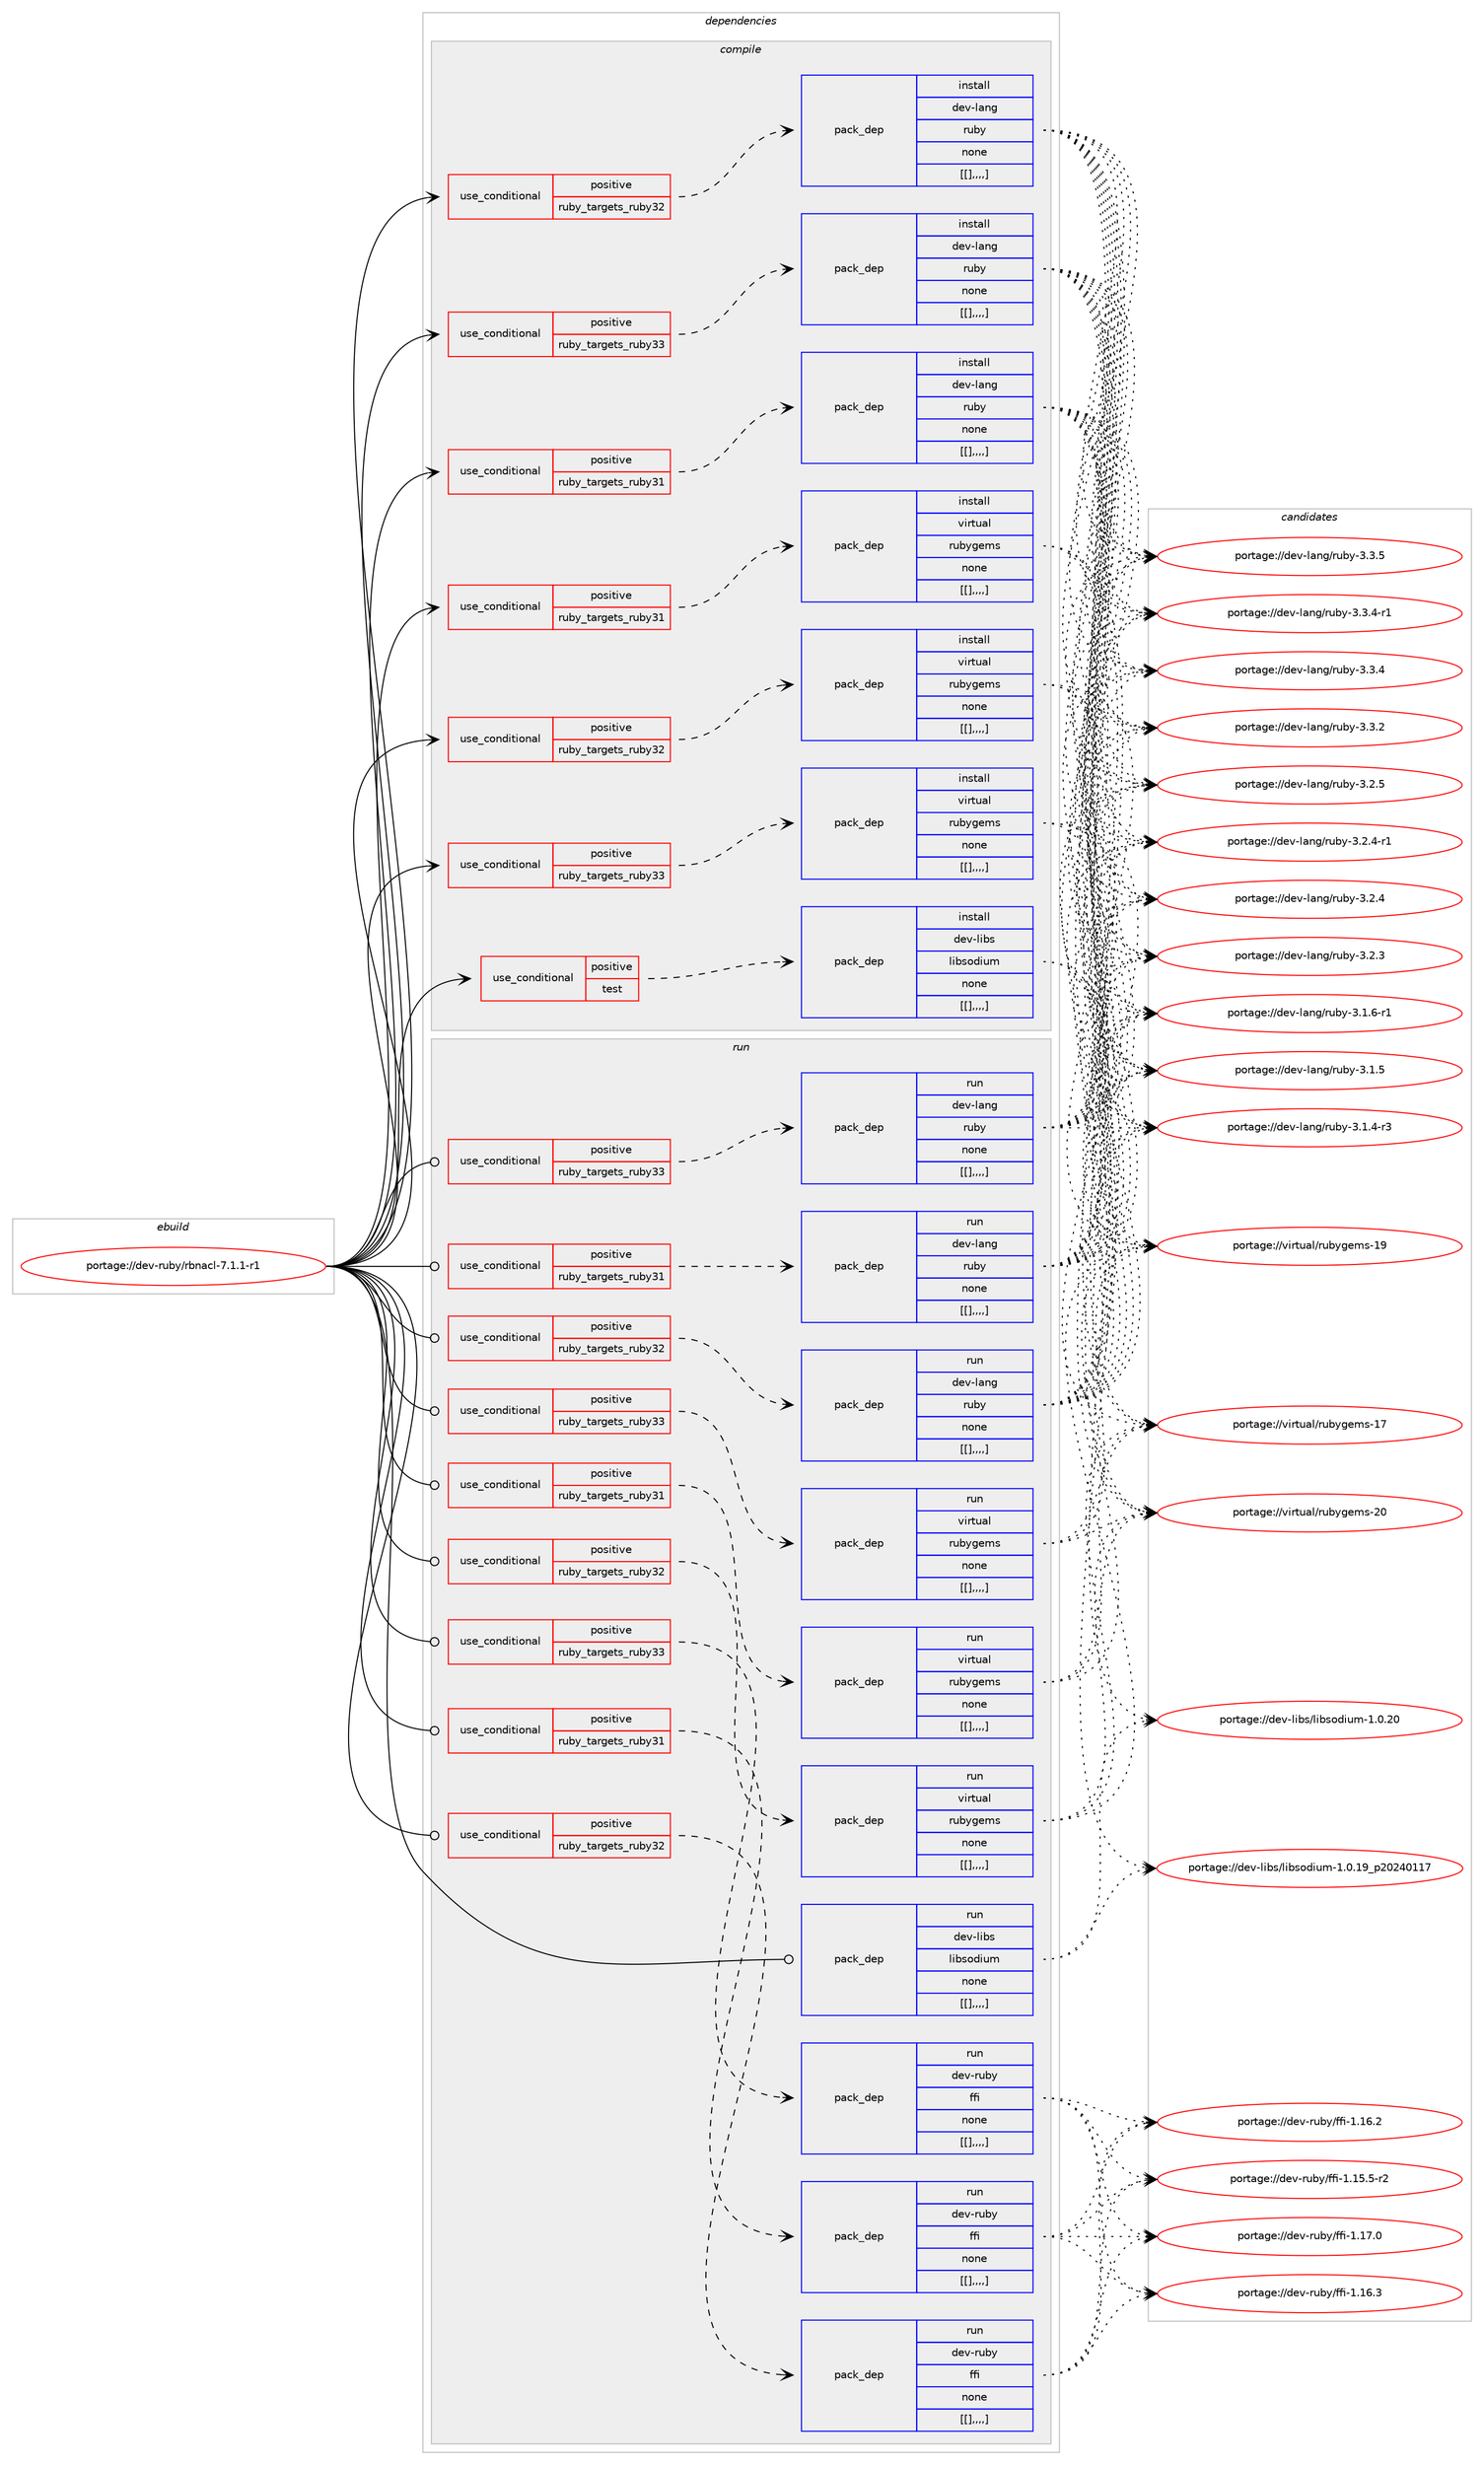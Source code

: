 digraph prolog {

# *************
# Graph options
# *************

newrank=true;
concentrate=true;
compound=true;
graph [rankdir=LR,fontname=Helvetica,fontsize=10,ranksep=1.5];#, ranksep=2.5, nodesep=0.2];
edge  [arrowhead=vee];
node  [fontname=Helvetica,fontsize=10];

# **********
# The ebuild
# **********

subgraph cluster_leftcol {
color=gray;
label=<<i>ebuild</i>>;
id [label="portage://dev-ruby/rbnacl-7.1.1-r1", color=red, width=4, href="../dev-ruby/rbnacl-7.1.1-r1.svg"];
}

# ****************
# The dependencies
# ****************

subgraph cluster_midcol {
color=gray;
label=<<i>dependencies</i>>;
subgraph cluster_compile {
fillcolor="#eeeeee";
style=filled;
label=<<i>compile</i>>;
subgraph cond55246 {
dependency200184 [label=<<TABLE BORDER="0" CELLBORDER="1" CELLSPACING="0" CELLPADDING="4"><TR><TD ROWSPAN="3" CELLPADDING="10">use_conditional</TD></TR><TR><TD>positive</TD></TR><TR><TD>ruby_targets_ruby31</TD></TR></TABLE>>, shape=none, color=red];
subgraph pack143593 {
dependency200185 [label=<<TABLE BORDER="0" CELLBORDER="1" CELLSPACING="0" CELLPADDING="4" WIDTH="220"><TR><TD ROWSPAN="6" CELLPADDING="30">pack_dep</TD></TR><TR><TD WIDTH="110">install</TD></TR><TR><TD>dev-lang</TD></TR><TR><TD>ruby</TD></TR><TR><TD>none</TD></TR><TR><TD>[[],,,,]</TD></TR></TABLE>>, shape=none, color=blue];
}
dependency200184:e -> dependency200185:w [weight=20,style="dashed",arrowhead="vee"];
}
id:e -> dependency200184:w [weight=20,style="solid",arrowhead="vee"];
subgraph cond55247 {
dependency200186 [label=<<TABLE BORDER="0" CELLBORDER="1" CELLSPACING="0" CELLPADDING="4"><TR><TD ROWSPAN="3" CELLPADDING="10">use_conditional</TD></TR><TR><TD>positive</TD></TR><TR><TD>ruby_targets_ruby31</TD></TR></TABLE>>, shape=none, color=red];
subgraph pack143594 {
dependency200187 [label=<<TABLE BORDER="0" CELLBORDER="1" CELLSPACING="0" CELLPADDING="4" WIDTH="220"><TR><TD ROWSPAN="6" CELLPADDING="30">pack_dep</TD></TR><TR><TD WIDTH="110">install</TD></TR><TR><TD>virtual</TD></TR><TR><TD>rubygems</TD></TR><TR><TD>none</TD></TR><TR><TD>[[],,,,]</TD></TR></TABLE>>, shape=none, color=blue];
}
dependency200186:e -> dependency200187:w [weight=20,style="dashed",arrowhead="vee"];
}
id:e -> dependency200186:w [weight=20,style="solid",arrowhead="vee"];
subgraph cond55248 {
dependency200188 [label=<<TABLE BORDER="0" CELLBORDER="1" CELLSPACING="0" CELLPADDING="4"><TR><TD ROWSPAN="3" CELLPADDING="10">use_conditional</TD></TR><TR><TD>positive</TD></TR><TR><TD>ruby_targets_ruby32</TD></TR></TABLE>>, shape=none, color=red];
subgraph pack143595 {
dependency200189 [label=<<TABLE BORDER="0" CELLBORDER="1" CELLSPACING="0" CELLPADDING="4" WIDTH="220"><TR><TD ROWSPAN="6" CELLPADDING="30">pack_dep</TD></TR><TR><TD WIDTH="110">install</TD></TR><TR><TD>dev-lang</TD></TR><TR><TD>ruby</TD></TR><TR><TD>none</TD></TR><TR><TD>[[],,,,]</TD></TR></TABLE>>, shape=none, color=blue];
}
dependency200188:e -> dependency200189:w [weight=20,style="dashed",arrowhead="vee"];
}
id:e -> dependency200188:w [weight=20,style="solid",arrowhead="vee"];
subgraph cond55249 {
dependency200190 [label=<<TABLE BORDER="0" CELLBORDER="1" CELLSPACING="0" CELLPADDING="4"><TR><TD ROWSPAN="3" CELLPADDING="10">use_conditional</TD></TR><TR><TD>positive</TD></TR><TR><TD>ruby_targets_ruby32</TD></TR></TABLE>>, shape=none, color=red];
subgraph pack143596 {
dependency200191 [label=<<TABLE BORDER="0" CELLBORDER="1" CELLSPACING="0" CELLPADDING="4" WIDTH="220"><TR><TD ROWSPAN="6" CELLPADDING="30">pack_dep</TD></TR><TR><TD WIDTH="110">install</TD></TR><TR><TD>virtual</TD></TR><TR><TD>rubygems</TD></TR><TR><TD>none</TD></TR><TR><TD>[[],,,,]</TD></TR></TABLE>>, shape=none, color=blue];
}
dependency200190:e -> dependency200191:w [weight=20,style="dashed",arrowhead="vee"];
}
id:e -> dependency200190:w [weight=20,style="solid",arrowhead="vee"];
subgraph cond55250 {
dependency200192 [label=<<TABLE BORDER="0" CELLBORDER="1" CELLSPACING="0" CELLPADDING="4"><TR><TD ROWSPAN="3" CELLPADDING="10">use_conditional</TD></TR><TR><TD>positive</TD></TR><TR><TD>ruby_targets_ruby33</TD></TR></TABLE>>, shape=none, color=red];
subgraph pack143597 {
dependency200193 [label=<<TABLE BORDER="0" CELLBORDER="1" CELLSPACING="0" CELLPADDING="4" WIDTH="220"><TR><TD ROWSPAN="6" CELLPADDING="30">pack_dep</TD></TR><TR><TD WIDTH="110">install</TD></TR><TR><TD>dev-lang</TD></TR><TR><TD>ruby</TD></TR><TR><TD>none</TD></TR><TR><TD>[[],,,,]</TD></TR></TABLE>>, shape=none, color=blue];
}
dependency200192:e -> dependency200193:w [weight=20,style="dashed",arrowhead="vee"];
}
id:e -> dependency200192:w [weight=20,style="solid",arrowhead="vee"];
subgraph cond55251 {
dependency200194 [label=<<TABLE BORDER="0" CELLBORDER="1" CELLSPACING="0" CELLPADDING="4"><TR><TD ROWSPAN="3" CELLPADDING="10">use_conditional</TD></TR><TR><TD>positive</TD></TR><TR><TD>ruby_targets_ruby33</TD></TR></TABLE>>, shape=none, color=red];
subgraph pack143598 {
dependency200195 [label=<<TABLE BORDER="0" CELLBORDER="1" CELLSPACING="0" CELLPADDING="4" WIDTH="220"><TR><TD ROWSPAN="6" CELLPADDING="30">pack_dep</TD></TR><TR><TD WIDTH="110">install</TD></TR><TR><TD>virtual</TD></TR><TR><TD>rubygems</TD></TR><TR><TD>none</TD></TR><TR><TD>[[],,,,]</TD></TR></TABLE>>, shape=none, color=blue];
}
dependency200194:e -> dependency200195:w [weight=20,style="dashed",arrowhead="vee"];
}
id:e -> dependency200194:w [weight=20,style="solid",arrowhead="vee"];
subgraph cond55252 {
dependency200196 [label=<<TABLE BORDER="0" CELLBORDER="1" CELLSPACING="0" CELLPADDING="4"><TR><TD ROWSPAN="3" CELLPADDING="10">use_conditional</TD></TR><TR><TD>positive</TD></TR><TR><TD>test</TD></TR></TABLE>>, shape=none, color=red];
subgraph pack143599 {
dependency200197 [label=<<TABLE BORDER="0" CELLBORDER="1" CELLSPACING="0" CELLPADDING="4" WIDTH="220"><TR><TD ROWSPAN="6" CELLPADDING="30">pack_dep</TD></TR><TR><TD WIDTH="110">install</TD></TR><TR><TD>dev-libs</TD></TR><TR><TD>libsodium</TD></TR><TR><TD>none</TD></TR><TR><TD>[[],,,,]</TD></TR></TABLE>>, shape=none, color=blue];
}
dependency200196:e -> dependency200197:w [weight=20,style="dashed",arrowhead="vee"];
}
id:e -> dependency200196:w [weight=20,style="solid",arrowhead="vee"];
}
subgraph cluster_compileandrun {
fillcolor="#eeeeee";
style=filled;
label=<<i>compile and run</i>>;
}
subgraph cluster_run {
fillcolor="#eeeeee";
style=filled;
label=<<i>run</i>>;
subgraph cond55253 {
dependency200198 [label=<<TABLE BORDER="0" CELLBORDER="1" CELLSPACING="0" CELLPADDING="4"><TR><TD ROWSPAN="3" CELLPADDING="10">use_conditional</TD></TR><TR><TD>positive</TD></TR><TR><TD>ruby_targets_ruby31</TD></TR></TABLE>>, shape=none, color=red];
subgraph pack143600 {
dependency200199 [label=<<TABLE BORDER="0" CELLBORDER="1" CELLSPACING="0" CELLPADDING="4" WIDTH="220"><TR><TD ROWSPAN="6" CELLPADDING="30">pack_dep</TD></TR><TR><TD WIDTH="110">run</TD></TR><TR><TD>dev-lang</TD></TR><TR><TD>ruby</TD></TR><TR><TD>none</TD></TR><TR><TD>[[],,,,]</TD></TR></TABLE>>, shape=none, color=blue];
}
dependency200198:e -> dependency200199:w [weight=20,style="dashed",arrowhead="vee"];
}
id:e -> dependency200198:w [weight=20,style="solid",arrowhead="odot"];
subgraph cond55254 {
dependency200200 [label=<<TABLE BORDER="0" CELLBORDER="1" CELLSPACING="0" CELLPADDING="4"><TR><TD ROWSPAN="3" CELLPADDING="10">use_conditional</TD></TR><TR><TD>positive</TD></TR><TR><TD>ruby_targets_ruby31</TD></TR></TABLE>>, shape=none, color=red];
subgraph pack143601 {
dependency200201 [label=<<TABLE BORDER="0" CELLBORDER="1" CELLSPACING="0" CELLPADDING="4" WIDTH="220"><TR><TD ROWSPAN="6" CELLPADDING="30">pack_dep</TD></TR><TR><TD WIDTH="110">run</TD></TR><TR><TD>dev-ruby</TD></TR><TR><TD>ffi</TD></TR><TR><TD>none</TD></TR><TR><TD>[[],,,,]</TD></TR></TABLE>>, shape=none, color=blue];
}
dependency200200:e -> dependency200201:w [weight=20,style="dashed",arrowhead="vee"];
}
id:e -> dependency200200:w [weight=20,style="solid",arrowhead="odot"];
subgraph cond55255 {
dependency200202 [label=<<TABLE BORDER="0" CELLBORDER="1" CELLSPACING="0" CELLPADDING="4"><TR><TD ROWSPAN="3" CELLPADDING="10">use_conditional</TD></TR><TR><TD>positive</TD></TR><TR><TD>ruby_targets_ruby31</TD></TR></TABLE>>, shape=none, color=red];
subgraph pack143602 {
dependency200203 [label=<<TABLE BORDER="0" CELLBORDER="1" CELLSPACING="0" CELLPADDING="4" WIDTH="220"><TR><TD ROWSPAN="6" CELLPADDING="30">pack_dep</TD></TR><TR><TD WIDTH="110">run</TD></TR><TR><TD>virtual</TD></TR><TR><TD>rubygems</TD></TR><TR><TD>none</TD></TR><TR><TD>[[],,,,]</TD></TR></TABLE>>, shape=none, color=blue];
}
dependency200202:e -> dependency200203:w [weight=20,style="dashed",arrowhead="vee"];
}
id:e -> dependency200202:w [weight=20,style="solid",arrowhead="odot"];
subgraph cond55256 {
dependency200204 [label=<<TABLE BORDER="0" CELLBORDER="1" CELLSPACING="0" CELLPADDING="4"><TR><TD ROWSPAN="3" CELLPADDING="10">use_conditional</TD></TR><TR><TD>positive</TD></TR><TR><TD>ruby_targets_ruby32</TD></TR></TABLE>>, shape=none, color=red];
subgraph pack143603 {
dependency200205 [label=<<TABLE BORDER="0" CELLBORDER="1" CELLSPACING="0" CELLPADDING="4" WIDTH="220"><TR><TD ROWSPAN="6" CELLPADDING="30">pack_dep</TD></TR><TR><TD WIDTH="110">run</TD></TR><TR><TD>dev-lang</TD></TR><TR><TD>ruby</TD></TR><TR><TD>none</TD></TR><TR><TD>[[],,,,]</TD></TR></TABLE>>, shape=none, color=blue];
}
dependency200204:e -> dependency200205:w [weight=20,style="dashed",arrowhead="vee"];
}
id:e -> dependency200204:w [weight=20,style="solid",arrowhead="odot"];
subgraph cond55257 {
dependency200206 [label=<<TABLE BORDER="0" CELLBORDER="1" CELLSPACING="0" CELLPADDING="4"><TR><TD ROWSPAN="3" CELLPADDING="10">use_conditional</TD></TR><TR><TD>positive</TD></TR><TR><TD>ruby_targets_ruby32</TD></TR></TABLE>>, shape=none, color=red];
subgraph pack143604 {
dependency200207 [label=<<TABLE BORDER="0" CELLBORDER="1" CELLSPACING="0" CELLPADDING="4" WIDTH="220"><TR><TD ROWSPAN="6" CELLPADDING="30">pack_dep</TD></TR><TR><TD WIDTH="110">run</TD></TR><TR><TD>dev-ruby</TD></TR><TR><TD>ffi</TD></TR><TR><TD>none</TD></TR><TR><TD>[[],,,,]</TD></TR></TABLE>>, shape=none, color=blue];
}
dependency200206:e -> dependency200207:w [weight=20,style="dashed",arrowhead="vee"];
}
id:e -> dependency200206:w [weight=20,style="solid",arrowhead="odot"];
subgraph cond55258 {
dependency200208 [label=<<TABLE BORDER="0" CELLBORDER="1" CELLSPACING="0" CELLPADDING="4"><TR><TD ROWSPAN="3" CELLPADDING="10">use_conditional</TD></TR><TR><TD>positive</TD></TR><TR><TD>ruby_targets_ruby32</TD></TR></TABLE>>, shape=none, color=red];
subgraph pack143605 {
dependency200209 [label=<<TABLE BORDER="0" CELLBORDER="1" CELLSPACING="0" CELLPADDING="4" WIDTH="220"><TR><TD ROWSPAN="6" CELLPADDING="30">pack_dep</TD></TR><TR><TD WIDTH="110">run</TD></TR><TR><TD>virtual</TD></TR><TR><TD>rubygems</TD></TR><TR><TD>none</TD></TR><TR><TD>[[],,,,]</TD></TR></TABLE>>, shape=none, color=blue];
}
dependency200208:e -> dependency200209:w [weight=20,style="dashed",arrowhead="vee"];
}
id:e -> dependency200208:w [weight=20,style="solid",arrowhead="odot"];
subgraph cond55259 {
dependency200210 [label=<<TABLE BORDER="0" CELLBORDER="1" CELLSPACING="0" CELLPADDING="4"><TR><TD ROWSPAN="3" CELLPADDING="10">use_conditional</TD></TR><TR><TD>positive</TD></TR><TR><TD>ruby_targets_ruby33</TD></TR></TABLE>>, shape=none, color=red];
subgraph pack143606 {
dependency200211 [label=<<TABLE BORDER="0" CELLBORDER="1" CELLSPACING="0" CELLPADDING="4" WIDTH="220"><TR><TD ROWSPAN="6" CELLPADDING="30">pack_dep</TD></TR><TR><TD WIDTH="110">run</TD></TR><TR><TD>dev-lang</TD></TR><TR><TD>ruby</TD></TR><TR><TD>none</TD></TR><TR><TD>[[],,,,]</TD></TR></TABLE>>, shape=none, color=blue];
}
dependency200210:e -> dependency200211:w [weight=20,style="dashed",arrowhead="vee"];
}
id:e -> dependency200210:w [weight=20,style="solid",arrowhead="odot"];
subgraph cond55260 {
dependency200212 [label=<<TABLE BORDER="0" CELLBORDER="1" CELLSPACING="0" CELLPADDING="4"><TR><TD ROWSPAN="3" CELLPADDING="10">use_conditional</TD></TR><TR><TD>positive</TD></TR><TR><TD>ruby_targets_ruby33</TD></TR></TABLE>>, shape=none, color=red];
subgraph pack143607 {
dependency200213 [label=<<TABLE BORDER="0" CELLBORDER="1" CELLSPACING="0" CELLPADDING="4" WIDTH="220"><TR><TD ROWSPAN="6" CELLPADDING="30">pack_dep</TD></TR><TR><TD WIDTH="110">run</TD></TR><TR><TD>dev-ruby</TD></TR><TR><TD>ffi</TD></TR><TR><TD>none</TD></TR><TR><TD>[[],,,,]</TD></TR></TABLE>>, shape=none, color=blue];
}
dependency200212:e -> dependency200213:w [weight=20,style="dashed",arrowhead="vee"];
}
id:e -> dependency200212:w [weight=20,style="solid",arrowhead="odot"];
subgraph cond55261 {
dependency200214 [label=<<TABLE BORDER="0" CELLBORDER="1" CELLSPACING="0" CELLPADDING="4"><TR><TD ROWSPAN="3" CELLPADDING="10">use_conditional</TD></TR><TR><TD>positive</TD></TR><TR><TD>ruby_targets_ruby33</TD></TR></TABLE>>, shape=none, color=red];
subgraph pack143608 {
dependency200215 [label=<<TABLE BORDER="0" CELLBORDER="1" CELLSPACING="0" CELLPADDING="4" WIDTH="220"><TR><TD ROWSPAN="6" CELLPADDING="30">pack_dep</TD></TR><TR><TD WIDTH="110">run</TD></TR><TR><TD>virtual</TD></TR><TR><TD>rubygems</TD></TR><TR><TD>none</TD></TR><TR><TD>[[],,,,]</TD></TR></TABLE>>, shape=none, color=blue];
}
dependency200214:e -> dependency200215:w [weight=20,style="dashed",arrowhead="vee"];
}
id:e -> dependency200214:w [weight=20,style="solid",arrowhead="odot"];
subgraph pack143609 {
dependency200216 [label=<<TABLE BORDER="0" CELLBORDER="1" CELLSPACING="0" CELLPADDING="4" WIDTH="220"><TR><TD ROWSPAN="6" CELLPADDING="30">pack_dep</TD></TR><TR><TD WIDTH="110">run</TD></TR><TR><TD>dev-libs</TD></TR><TR><TD>libsodium</TD></TR><TR><TD>none</TD></TR><TR><TD>[[],,,,]</TD></TR></TABLE>>, shape=none, color=blue];
}
id:e -> dependency200216:w [weight=20,style="solid",arrowhead="odot"];
}
}

# **************
# The candidates
# **************

subgraph cluster_choices {
rank=same;
color=gray;
label=<<i>candidates</i>>;

subgraph choice143593 {
color=black;
nodesep=1;
choice10010111845108971101034711411798121455146514653 [label="portage://dev-lang/ruby-3.3.5", color=red, width=4,href="../dev-lang/ruby-3.3.5.svg"];
choice100101118451089711010347114117981214551465146524511449 [label="portage://dev-lang/ruby-3.3.4-r1", color=red, width=4,href="../dev-lang/ruby-3.3.4-r1.svg"];
choice10010111845108971101034711411798121455146514652 [label="portage://dev-lang/ruby-3.3.4", color=red, width=4,href="../dev-lang/ruby-3.3.4.svg"];
choice10010111845108971101034711411798121455146514650 [label="portage://dev-lang/ruby-3.3.2", color=red, width=4,href="../dev-lang/ruby-3.3.2.svg"];
choice10010111845108971101034711411798121455146504653 [label="portage://dev-lang/ruby-3.2.5", color=red, width=4,href="../dev-lang/ruby-3.2.5.svg"];
choice100101118451089711010347114117981214551465046524511449 [label="portage://dev-lang/ruby-3.2.4-r1", color=red, width=4,href="../dev-lang/ruby-3.2.4-r1.svg"];
choice10010111845108971101034711411798121455146504652 [label="portage://dev-lang/ruby-3.2.4", color=red, width=4,href="../dev-lang/ruby-3.2.4.svg"];
choice10010111845108971101034711411798121455146504651 [label="portage://dev-lang/ruby-3.2.3", color=red, width=4,href="../dev-lang/ruby-3.2.3.svg"];
choice100101118451089711010347114117981214551464946544511449 [label="portage://dev-lang/ruby-3.1.6-r1", color=red, width=4,href="../dev-lang/ruby-3.1.6-r1.svg"];
choice10010111845108971101034711411798121455146494653 [label="portage://dev-lang/ruby-3.1.5", color=red, width=4,href="../dev-lang/ruby-3.1.5.svg"];
choice100101118451089711010347114117981214551464946524511451 [label="portage://dev-lang/ruby-3.1.4-r3", color=red, width=4,href="../dev-lang/ruby-3.1.4-r3.svg"];
dependency200185:e -> choice10010111845108971101034711411798121455146514653:w [style=dotted,weight="100"];
dependency200185:e -> choice100101118451089711010347114117981214551465146524511449:w [style=dotted,weight="100"];
dependency200185:e -> choice10010111845108971101034711411798121455146514652:w [style=dotted,weight="100"];
dependency200185:e -> choice10010111845108971101034711411798121455146514650:w [style=dotted,weight="100"];
dependency200185:e -> choice10010111845108971101034711411798121455146504653:w [style=dotted,weight="100"];
dependency200185:e -> choice100101118451089711010347114117981214551465046524511449:w [style=dotted,weight="100"];
dependency200185:e -> choice10010111845108971101034711411798121455146504652:w [style=dotted,weight="100"];
dependency200185:e -> choice10010111845108971101034711411798121455146504651:w [style=dotted,weight="100"];
dependency200185:e -> choice100101118451089711010347114117981214551464946544511449:w [style=dotted,weight="100"];
dependency200185:e -> choice10010111845108971101034711411798121455146494653:w [style=dotted,weight="100"];
dependency200185:e -> choice100101118451089711010347114117981214551464946524511451:w [style=dotted,weight="100"];
}
subgraph choice143594 {
color=black;
nodesep=1;
choice118105114116117971084711411798121103101109115455048 [label="portage://virtual/rubygems-20", color=red, width=4,href="../virtual/rubygems-20.svg"];
choice118105114116117971084711411798121103101109115454957 [label="portage://virtual/rubygems-19", color=red, width=4,href="../virtual/rubygems-19.svg"];
choice118105114116117971084711411798121103101109115454955 [label="portage://virtual/rubygems-17", color=red, width=4,href="../virtual/rubygems-17.svg"];
dependency200187:e -> choice118105114116117971084711411798121103101109115455048:w [style=dotted,weight="100"];
dependency200187:e -> choice118105114116117971084711411798121103101109115454957:w [style=dotted,weight="100"];
dependency200187:e -> choice118105114116117971084711411798121103101109115454955:w [style=dotted,weight="100"];
}
subgraph choice143595 {
color=black;
nodesep=1;
choice10010111845108971101034711411798121455146514653 [label="portage://dev-lang/ruby-3.3.5", color=red, width=4,href="../dev-lang/ruby-3.3.5.svg"];
choice100101118451089711010347114117981214551465146524511449 [label="portage://dev-lang/ruby-3.3.4-r1", color=red, width=4,href="../dev-lang/ruby-3.3.4-r1.svg"];
choice10010111845108971101034711411798121455146514652 [label="portage://dev-lang/ruby-3.3.4", color=red, width=4,href="../dev-lang/ruby-3.3.4.svg"];
choice10010111845108971101034711411798121455146514650 [label="portage://dev-lang/ruby-3.3.2", color=red, width=4,href="../dev-lang/ruby-3.3.2.svg"];
choice10010111845108971101034711411798121455146504653 [label="portage://dev-lang/ruby-3.2.5", color=red, width=4,href="../dev-lang/ruby-3.2.5.svg"];
choice100101118451089711010347114117981214551465046524511449 [label="portage://dev-lang/ruby-3.2.4-r1", color=red, width=4,href="../dev-lang/ruby-3.2.4-r1.svg"];
choice10010111845108971101034711411798121455146504652 [label="portage://dev-lang/ruby-3.2.4", color=red, width=4,href="../dev-lang/ruby-3.2.4.svg"];
choice10010111845108971101034711411798121455146504651 [label="portage://dev-lang/ruby-3.2.3", color=red, width=4,href="../dev-lang/ruby-3.2.3.svg"];
choice100101118451089711010347114117981214551464946544511449 [label="portage://dev-lang/ruby-3.1.6-r1", color=red, width=4,href="../dev-lang/ruby-3.1.6-r1.svg"];
choice10010111845108971101034711411798121455146494653 [label="portage://dev-lang/ruby-3.1.5", color=red, width=4,href="../dev-lang/ruby-3.1.5.svg"];
choice100101118451089711010347114117981214551464946524511451 [label="portage://dev-lang/ruby-3.1.4-r3", color=red, width=4,href="../dev-lang/ruby-3.1.4-r3.svg"];
dependency200189:e -> choice10010111845108971101034711411798121455146514653:w [style=dotted,weight="100"];
dependency200189:e -> choice100101118451089711010347114117981214551465146524511449:w [style=dotted,weight="100"];
dependency200189:e -> choice10010111845108971101034711411798121455146514652:w [style=dotted,weight="100"];
dependency200189:e -> choice10010111845108971101034711411798121455146514650:w [style=dotted,weight="100"];
dependency200189:e -> choice10010111845108971101034711411798121455146504653:w [style=dotted,weight="100"];
dependency200189:e -> choice100101118451089711010347114117981214551465046524511449:w [style=dotted,weight="100"];
dependency200189:e -> choice10010111845108971101034711411798121455146504652:w [style=dotted,weight="100"];
dependency200189:e -> choice10010111845108971101034711411798121455146504651:w [style=dotted,weight="100"];
dependency200189:e -> choice100101118451089711010347114117981214551464946544511449:w [style=dotted,weight="100"];
dependency200189:e -> choice10010111845108971101034711411798121455146494653:w [style=dotted,weight="100"];
dependency200189:e -> choice100101118451089711010347114117981214551464946524511451:w [style=dotted,weight="100"];
}
subgraph choice143596 {
color=black;
nodesep=1;
choice118105114116117971084711411798121103101109115455048 [label="portage://virtual/rubygems-20", color=red, width=4,href="../virtual/rubygems-20.svg"];
choice118105114116117971084711411798121103101109115454957 [label="portage://virtual/rubygems-19", color=red, width=4,href="../virtual/rubygems-19.svg"];
choice118105114116117971084711411798121103101109115454955 [label="portage://virtual/rubygems-17", color=red, width=4,href="../virtual/rubygems-17.svg"];
dependency200191:e -> choice118105114116117971084711411798121103101109115455048:w [style=dotted,weight="100"];
dependency200191:e -> choice118105114116117971084711411798121103101109115454957:w [style=dotted,weight="100"];
dependency200191:e -> choice118105114116117971084711411798121103101109115454955:w [style=dotted,weight="100"];
}
subgraph choice143597 {
color=black;
nodesep=1;
choice10010111845108971101034711411798121455146514653 [label="portage://dev-lang/ruby-3.3.5", color=red, width=4,href="../dev-lang/ruby-3.3.5.svg"];
choice100101118451089711010347114117981214551465146524511449 [label="portage://dev-lang/ruby-3.3.4-r1", color=red, width=4,href="../dev-lang/ruby-3.3.4-r1.svg"];
choice10010111845108971101034711411798121455146514652 [label="portage://dev-lang/ruby-3.3.4", color=red, width=4,href="../dev-lang/ruby-3.3.4.svg"];
choice10010111845108971101034711411798121455146514650 [label="portage://dev-lang/ruby-3.3.2", color=red, width=4,href="../dev-lang/ruby-3.3.2.svg"];
choice10010111845108971101034711411798121455146504653 [label="portage://dev-lang/ruby-3.2.5", color=red, width=4,href="../dev-lang/ruby-3.2.5.svg"];
choice100101118451089711010347114117981214551465046524511449 [label="portage://dev-lang/ruby-3.2.4-r1", color=red, width=4,href="../dev-lang/ruby-3.2.4-r1.svg"];
choice10010111845108971101034711411798121455146504652 [label="portage://dev-lang/ruby-3.2.4", color=red, width=4,href="../dev-lang/ruby-3.2.4.svg"];
choice10010111845108971101034711411798121455146504651 [label="portage://dev-lang/ruby-3.2.3", color=red, width=4,href="../dev-lang/ruby-3.2.3.svg"];
choice100101118451089711010347114117981214551464946544511449 [label="portage://dev-lang/ruby-3.1.6-r1", color=red, width=4,href="../dev-lang/ruby-3.1.6-r1.svg"];
choice10010111845108971101034711411798121455146494653 [label="portage://dev-lang/ruby-3.1.5", color=red, width=4,href="../dev-lang/ruby-3.1.5.svg"];
choice100101118451089711010347114117981214551464946524511451 [label="portage://dev-lang/ruby-3.1.4-r3", color=red, width=4,href="../dev-lang/ruby-3.1.4-r3.svg"];
dependency200193:e -> choice10010111845108971101034711411798121455146514653:w [style=dotted,weight="100"];
dependency200193:e -> choice100101118451089711010347114117981214551465146524511449:w [style=dotted,weight="100"];
dependency200193:e -> choice10010111845108971101034711411798121455146514652:w [style=dotted,weight="100"];
dependency200193:e -> choice10010111845108971101034711411798121455146514650:w [style=dotted,weight="100"];
dependency200193:e -> choice10010111845108971101034711411798121455146504653:w [style=dotted,weight="100"];
dependency200193:e -> choice100101118451089711010347114117981214551465046524511449:w [style=dotted,weight="100"];
dependency200193:e -> choice10010111845108971101034711411798121455146504652:w [style=dotted,weight="100"];
dependency200193:e -> choice10010111845108971101034711411798121455146504651:w [style=dotted,weight="100"];
dependency200193:e -> choice100101118451089711010347114117981214551464946544511449:w [style=dotted,weight="100"];
dependency200193:e -> choice10010111845108971101034711411798121455146494653:w [style=dotted,weight="100"];
dependency200193:e -> choice100101118451089711010347114117981214551464946524511451:w [style=dotted,weight="100"];
}
subgraph choice143598 {
color=black;
nodesep=1;
choice118105114116117971084711411798121103101109115455048 [label="portage://virtual/rubygems-20", color=red, width=4,href="../virtual/rubygems-20.svg"];
choice118105114116117971084711411798121103101109115454957 [label="portage://virtual/rubygems-19", color=red, width=4,href="../virtual/rubygems-19.svg"];
choice118105114116117971084711411798121103101109115454955 [label="portage://virtual/rubygems-17", color=red, width=4,href="../virtual/rubygems-17.svg"];
dependency200195:e -> choice118105114116117971084711411798121103101109115455048:w [style=dotted,weight="100"];
dependency200195:e -> choice118105114116117971084711411798121103101109115454957:w [style=dotted,weight="100"];
dependency200195:e -> choice118105114116117971084711411798121103101109115454955:w [style=dotted,weight="100"];
}
subgraph choice143599 {
color=black;
nodesep=1;
choice1001011184510810598115471081059811511110010511710945494648465048 [label="portage://dev-libs/libsodium-1.0.20", color=red, width=4,href="../dev-libs/libsodium-1.0.20.svg"];
choice1001011184510810598115471081059811511110010511710945494648464957951125048505248494955 [label="portage://dev-libs/libsodium-1.0.19_p20240117", color=red, width=4,href="../dev-libs/libsodium-1.0.19_p20240117.svg"];
dependency200197:e -> choice1001011184510810598115471081059811511110010511710945494648465048:w [style=dotted,weight="100"];
dependency200197:e -> choice1001011184510810598115471081059811511110010511710945494648464957951125048505248494955:w [style=dotted,weight="100"];
}
subgraph choice143600 {
color=black;
nodesep=1;
choice10010111845108971101034711411798121455146514653 [label="portage://dev-lang/ruby-3.3.5", color=red, width=4,href="../dev-lang/ruby-3.3.5.svg"];
choice100101118451089711010347114117981214551465146524511449 [label="portage://dev-lang/ruby-3.3.4-r1", color=red, width=4,href="../dev-lang/ruby-3.3.4-r1.svg"];
choice10010111845108971101034711411798121455146514652 [label="portage://dev-lang/ruby-3.3.4", color=red, width=4,href="../dev-lang/ruby-3.3.4.svg"];
choice10010111845108971101034711411798121455146514650 [label="portage://dev-lang/ruby-3.3.2", color=red, width=4,href="../dev-lang/ruby-3.3.2.svg"];
choice10010111845108971101034711411798121455146504653 [label="portage://dev-lang/ruby-3.2.5", color=red, width=4,href="../dev-lang/ruby-3.2.5.svg"];
choice100101118451089711010347114117981214551465046524511449 [label="portage://dev-lang/ruby-3.2.4-r1", color=red, width=4,href="../dev-lang/ruby-3.2.4-r1.svg"];
choice10010111845108971101034711411798121455146504652 [label="portage://dev-lang/ruby-3.2.4", color=red, width=4,href="../dev-lang/ruby-3.2.4.svg"];
choice10010111845108971101034711411798121455146504651 [label="portage://dev-lang/ruby-3.2.3", color=red, width=4,href="../dev-lang/ruby-3.2.3.svg"];
choice100101118451089711010347114117981214551464946544511449 [label="portage://dev-lang/ruby-3.1.6-r1", color=red, width=4,href="../dev-lang/ruby-3.1.6-r1.svg"];
choice10010111845108971101034711411798121455146494653 [label="portage://dev-lang/ruby-3.1.5", color=red, width=4,href="../dev-lang/ruby-3.1.5.svg"];
choice100101118451089711010347114117981214551464946524511451 [label="portage://dev-lang/ruby-3.1.4-r3", color=red, width=4,href="../dev-lang/ruby-3.1.4-r3.svg"];
dependency200199:e -> choice10010111845108971101034711411798121455146514653:w [style=dotted,weight="100"];
dependency200199:e -> choice100101118451089711010347114117981214551465146524511449:w [style=dotted,weight="100"];
dependency200199:e -> choice10010111845108971101034711411798121455146514652:w [style=dotted,weight="100"];
dependency200199:e -> choice10010111845108971101034711411798121455146514650:w [style=dotted,weight="100"];
dependency200199:e -> choice10010111845108971101034711411798121455146504653:w [style=dotted,weight="100"];
dependency200199:e -> choice100101118451089711010347114117981214551465046524511449:w [style=dotted,weight="100"];
dependency200199:e -> choice10010111845108971101034711411798121455146504652:w [style=dotted,weight="100"];
dependency200199:e -> choice10010111845108971101034711411798121455146504651:w [style=dotted,weight="100"];
dependency200199:e -> choice100101118451089711010347114117981214551464946544511449:w [style=dotted,weight="100"];
dependency200199:e -> choice10010111845108971101034711411798121455146494653:w [style=dotted,weight="100"];
dependency200199:e -> choice100101118451089711010347114117981214551464946524511451:w [style=dotted,weight="100"];
}
subgraph choice143601 {
color=black;
nodesep=1;
choice10010111845114117981214710210210545494649554648 [label="portage://dev-ruby/ffi-1.17.0", color=red, width=4,href="../dev-ruby/ffi-1.17.0.svg"];
choice10010111845114117981214710210210545494649544651 [label="portage://dev-ruby/ffi-1.16.3", color=red, width=4,href="../dev-ruby/ffi-1.16.3.svg"];
choice10010111845114117981214710210210545494649544650 [label="portage://dev-ruby/ffi-1.16.2", color=red, width=4,href="../dev-ruby/ffi-1.16.2.svg"];
choice100101118451141179812147102102105454946495346534511450 [label="portage://dev-ruby/ffi-1.15.5-r2", color=red, width=4,href="../dev-ruby/ffi-1.15.5-r2.svg"];
dependency200201:e -> choice10010111845114117981214710210210545494649554648:w [style=dotted,weight="100"];
dependency200201:e -> choice10010111845114117981214710210210545494649544651:w [style=dotted,weight="100"];
dependency200201:e -> choice10010111845114117981214710210210545494649544650:w [style=dotted,weight="100"];
dependency200201:e -> choice100101118451141179812147102102105454946495346534511450:w [style=dotted,weight="100"];
}
subgraph choice143602 {
color=black;
nodesep=1;
choice118105114116117971084711411798121103101109115455048 [label="portage://virtual/rubygems-20", color=red, width=4,href="../virtual/rubygems-20.svg"];
choice118105114116117971084711411798121103101109115454957 [label="portage://virtual/rubygems-19", color=red, width=4,href="../virtual/rubygems-19.svg"];
choice118105114116117971084711411798121103101109115454955 [label="portage://virtual/rubygems-17", color=red, width=4,href="../virtual/rubygems-17.svg"];
dependency200203:e -> choice118105114116117971084711411798121103101109115455048:w [style=dotted,weight="100"];
dependency200203:e -> choice118105114116117971084711411798121103101109115454957:w [style=dotted,weight="100"];
dependency200203:e -> choice118105114116117971084711411798121103101109115454955:w [style=dotted,weight="100"];
}
subgraph choice143603 {
color=black;
nodesep=1;
choice10010111845108971101034711411798121455146514653 [label="portage://dev-lang/ruby-3.3.5", color=red, width=4,href="../dev-lang/ruby-3.3.5.svg"];
choice100101118451089711010347114117981214551465146524511449 [label="portage://dev-lang/ruby-3.3.4-r1", color=red, width=4,href="../dev-lang/ruby-3.3.4-r1.svg"];
choice10010111845108971101034711411798121455146514652 [label="portage://dev-lang/ruby-3.3.4", color=red, width=4,href="../dev-lang/ruby-3.3.4.svg"];
choice10010111845108971101034711411798121455146514650 [label="portage://dev-lang/ruby-3.3.2", color=red, width=4,href="../dev-lang/ruby-3.3.2.svg"];
choice10010111845108971101034711411798121455146504653 [label="portage://dev-lang/ruby-3.2.5", color=red, width=4,href="../dev-lang/ruby-3.2.5.svg"];
choice100101118451089711010347114117981214551465046524511449 [label="portage://dev-lang/ruby-3.2.4-r1", color=red, width=4,href="../dev-lang/ruby-3.2.4-r1.svg"];
choice10010111845108971101034711411798121455146504652 [label="portage://dev-lang/ruby-3.2.4", color=red, width=4,href="../dev-lang/ruby-3.2.4.svg"];
choice10010111845108971101034711411798121455146504651 [label="portage://dev-lang/ruby-3.2.3", color=red, width=4,href="../dev-lang/ruby-3.2.3.svg"];
choice100101118451089711010347114117981214551464946544511449 [label="portage://dev-lang/ruby-3.1.6-r1", color=red, width=4,href="../dev-lang/ruby-3.1.6-r1.svg"];
choice10010111845108971101034711411798121455146494653 [label="portage://dev-lang/ruby-3.1.5", color=red, width=4,href="../dev-lang/ruby-3.1.5.svg"];
choice100101118451089711010347114117981214551464946524511451 [label="portage://dev-lang/ruby-3.1.4-r3", color=red, width=4,href="../dev-lang/ruby-3.1.4-r3.svg"];
dependency200205:e -> choice10010111845108971101034711411798121455146514653:w [style=dotted,weight="100"];
dependency200205:e -> choice100101118451089711010347114117981214551465146524511449:w [style=dotted,weight="100"];
dependency200205:e -> choice10010111845108971101034711411798121455146514652:w [style=dotted,weight="100"];
dependency200205:e -> choice10010111845108971101034711411798121455146514650:w [style=dotted,weight="100"];
dependency200205:e -> choice10010111845108971101034711411798121455146504653:w [style=dotted,weight="100"];
dependency200205:e -> choice100101118451089711010347114117981214551465046524511449:w [style=dotted,weight="100"];
dependency200205:e -> choice10010111845108971101034711411798121455146504652:w [style=dotted,weight="100"];
dependency200205:e -> choice10010111845108971101034711411798121455146504651:w [style=dotted,weight="100"];
dependency200205:e -> choice100101118451089711010347114117981214551464946544511449:w [style=dotted,weight="100"];
dependency200205:e -> choice10010111845108971101034711411798121455146494653:w [style=dotted,weight="100"];
dependency200205:e -> choice100101118451089711010347114117981214551464946524511451:w [style=dotted,weight="100"];
}
subgraph choice143604 {
color=black;
nodesep=1;
choice10010111845114117981214710210210545494649554648 [label="portage://dev-ruby/ffi-1.17.0", color=red, width=4,href="../dev-ruby/ffi-1.17.0.svg"];
choice10010111845114117981214710210210545494649544651 [label="portage://dev-ruby/ffi-1.16.3", color=red, width=4,href="../dev-ruby/ffi-1.16.3.svg"];
choice10010111845114117981214710210210545494649544650 [label="portage://dev-ruby/ffi-1.16.2", color=red, width=4,href="../dev-ruby/ffi-1.16.2.svg"];
choice100101118451141179812147102102105454946495346534511450 [label="portage://dev-ruby/ffi-1.15.5-r2", color=red, width=4,href="../dev-ruby/ffi-1.15.5-r2.svg"];
dependency200207:e -> choice10010111845114117981214710210210545494649554648:w [style=dotted,weight="100"];
dependency200207:e -> choice10010111845114117981214710210210545494649544651:w [style=dotted,weight="100"];
dependency200207:e -> choice10010111845114117981214710210210545494649544650:w [style=dotted,weight="100"];
dependency200207:e -> choice100101118451141179812147102102105454946495346534511450:w [style=dotted,weight="100"];
}
subgraph choice143605 {
color=black;
nodesep=1;
choice118105114116117971084711411798121103101109115455048 [label="portage://virtual/rubygems-20", color=red, width=4,href="../virtual/rubygems-20.svg"];
choice118105114116117971084711411798121103101109115454957 [label="portage://virtual/rubygems-19", color=red, width=4,href="../virtual/rubygems-19.svg"];
choice118105114116117971084711411798121103101109115454955 [label="portage://virtual/rubygems-17", color=red, width=4,href="../virtual/rubygems-17.svg"];
dependency200209:e -> choice118105114116117971084711411798121103101109115455048:w [style=dotted,weight="100"];
dependency200209:e -> choice118105114116117971084711411798121103101109115454957:w [style=dotted,weight="100"];
dependency200209:e -> choice118105114116117971084711411798121103101109115454955:w [style=dotted,weight="100"];
}
subgraph choice143606 {
color=black;
nodesep=1;
choice10010111845108971101034711411798121455146514653 [label="portage://dev-lang/ruby-3.3.5", color=red, width=4,href="../dev-lang/ruby-3.3.5.svg"];
choice100101118451089711010347114117981214551465146524511449 [label="portage://dev-lang/ruby-3.3.4-r1", color=red, width=4,href="../dev-lang/ruby-3.3.4-r1.svg"];
choice10010111845108971101034711411798121455146514652 [label="portage://dev-lang/ruby-3.3.4", color=red, width=4,href="../dev-lang/ruby-3.3.4.svg"];
choice10010111845108971101034711411798121455146514650 [label="portage://dev-lang/ruby-3.3.2", color=red, width=4,href="../dev-lang/ruby-3.3.2.svg"];
choice10010111845108971101034711411798121455146504653 [label="portage://dev-lang/ruby-3.2.5", color=red, width=4,href="../dev-lang/ruby-3.2.5.svg"];
choice100101118451089711010347114117981214551465046524511449 [label="portage://dev-lang/ruby-3.2.4-r1", color=red, width=4,href="../dev-lang/ruby-3.2.4-r1.svg"];
choice10010111845108971101034711411798121455146504652 [label="portage://dev-lang/ruby-3.2.4", color=red, width=4,href="../dev-lang/ruby-3.2.4.svg"];
choice10010111845108971101034711411798121455146504651 [label="portage://dev-lang/ruby-3.2.3", color=red, width=4,href="../dev-lang/ruby-3.2.3.svg"];
choice100101118451089711010347114117981214551464946544511449 [label="portage://dev-lang/ruby-3.1.6-r1", color=red, width=4,href="../dev-lang/ruby-3.1.6-r1.svg"];
choice10010111845108971101034711411798121455146494653 [label="portage://dev-lang/ruby-3.1.5", color=red, width=4,href="../dev-lang/ruby-3.1.5.svg"];
choice100101118451089711010347114117981214551464946524511451 [label="portage://dev-lang/ruby-3.1.4-r3", color=red, width=4,href="../dev-lang/ruby-3.1.4-r3.svg"];
dependency200211:e -> choice10010111845108971101034711411798121455146514653:w [style=dotted,weight="100"];
dependency200211:e -> choice100101118451089711010347114117981214551465146524511449:w [style=dotted,weight="100"];
dependency200211:e -> choice10010111845108971101034711411798121455146514652:w [style=dotted,weight="100"];
dependency200211:e -> choice10010111845108971101034711411798121455146514650:w [style=dotted,weight="100"];
dependency200211:e -> choice10010111845108971101034711411798121455146504653:w [style=dotted,weight="100"];
dependency200211:e -> choice100101118451089711010347114117981214551465046524511449:w [style=dotted,weight="100"];
dependency200211:e -> choice10010111845108971101034711411798121455146504652:w [style=dotted,weight="100"];
dependency200211:e -> choice10010111845108971101034711411798121455146504651:w [style=dotted,weight="100"];
dependency200211:e -> choice100101118451089711010347114117981214551464946544511449:w [style=dotted,weight="100"];
dependency200211:e -> choice10010111845108971101034711411798121455146494653:w [style=dotted,weight="100"];
dependency200211:e -> choice100101118451089711010347114117981214551464946524511451:w [style=dotted,weight="100"];
}
subgraph choice143607 {
color=black;
nodesep=1;
choice10010111845114117981214710210210545494649554648 [label="portage://dev-ruby/ffi-1.17.0", color=red, width=4,href="../dev-ruby/ffi-1.17.0.svg"];
choice10010111845114117981214710210210545494649544651 [label="portage://dev-ruby/ffi-1.16.3", color=red, width=4,href="../dev-ruby/ffi-1.16.3.svg"];
choice10010111845114117981214710210210545494649544650 [label="portage://dev-ruby/ffi-1.16.2", color=red, width=4,href="../dev-ruby/ffi-1.16.2.svg"];
choice100101118451141179812147102102105454946495346534511450 [label="portage://dev-ruby/ffi-1.15.5-r2", color=red, width=4,href="../dev-ruby/ffi-1.15.5-r2.svg"];
dependency200213:e -> choice10010111845114117981214710210210545494649554648:w [style=dotted,weight="100"];
dependency200213:e -> choice10010111845114117981214710210210545494649544651:w [style=dotted,weight="100"];
dependency200213:e -> choice10010111845114117981214710210210545494649544650:w [style=dotted,weight="100"];
dependency200213:e -> choice100101118451141179812147102102105454946495346534511450:w [style=dotted,weight="100"];
}
subgraph choice143608 {
color=black;
nodesep=1;
choice118105114116117971084711411798121103101109115455048 [label="portage://virtual/rubygems-20", color=red, width=4,href="../virtual/rubygems-20.svg"];
choice118105114116117971084711411798121103101109115454957 [label="portage://virtual/rubygems-19", color=red, width=4,href="../virtual/rubygems-19.svg"];
choice118105114116117971084711411798121103101109115454955 [label="portage://virtual/rubygems-17", color=red, width=4,href="../virtual/rubygems-17.svg"];
dependency200215:e -> choice118105114116117971084711411798121103101109115455048:w [style=dotted,weight="100"];
dependency200215:e -> choice118105114116117971084711411798121103101109115454957:w [style=dotted,weight="100"];
dependency200215:e -> choice118105114116117971084711411798121103101109115454955:w [style=dotted,weight="100"];
}
subgraph choice143609 {
color=black;
nodesep=1;
choice1001011184510810598115471081059811511110010511710945494648465048 [label="portage://dev-libs/libsodium-1.0.20", color=red, width=4,href="../dev-libs/libsodium-1.0.20.svg"];
choice1001011184510810598115471081059811511110010511710945494648464957951125048505248494955 [label="portage://dev-libs/libsodium-1.0.19_p20240117", color=red, width=4,href="../dev-libs/libsodium-1.0.19_p20240117.svg"];
dependency200216:e -> choice1001011184510810598115471081059811511110010511710945494648465048:w [style=dotted,weight="100"];
dependency200216:e -> choice1001011184510810598115471081059811511110010511710945494648464957951125048505248494955:w [style=dotted,weight="100"];
}
}

}
